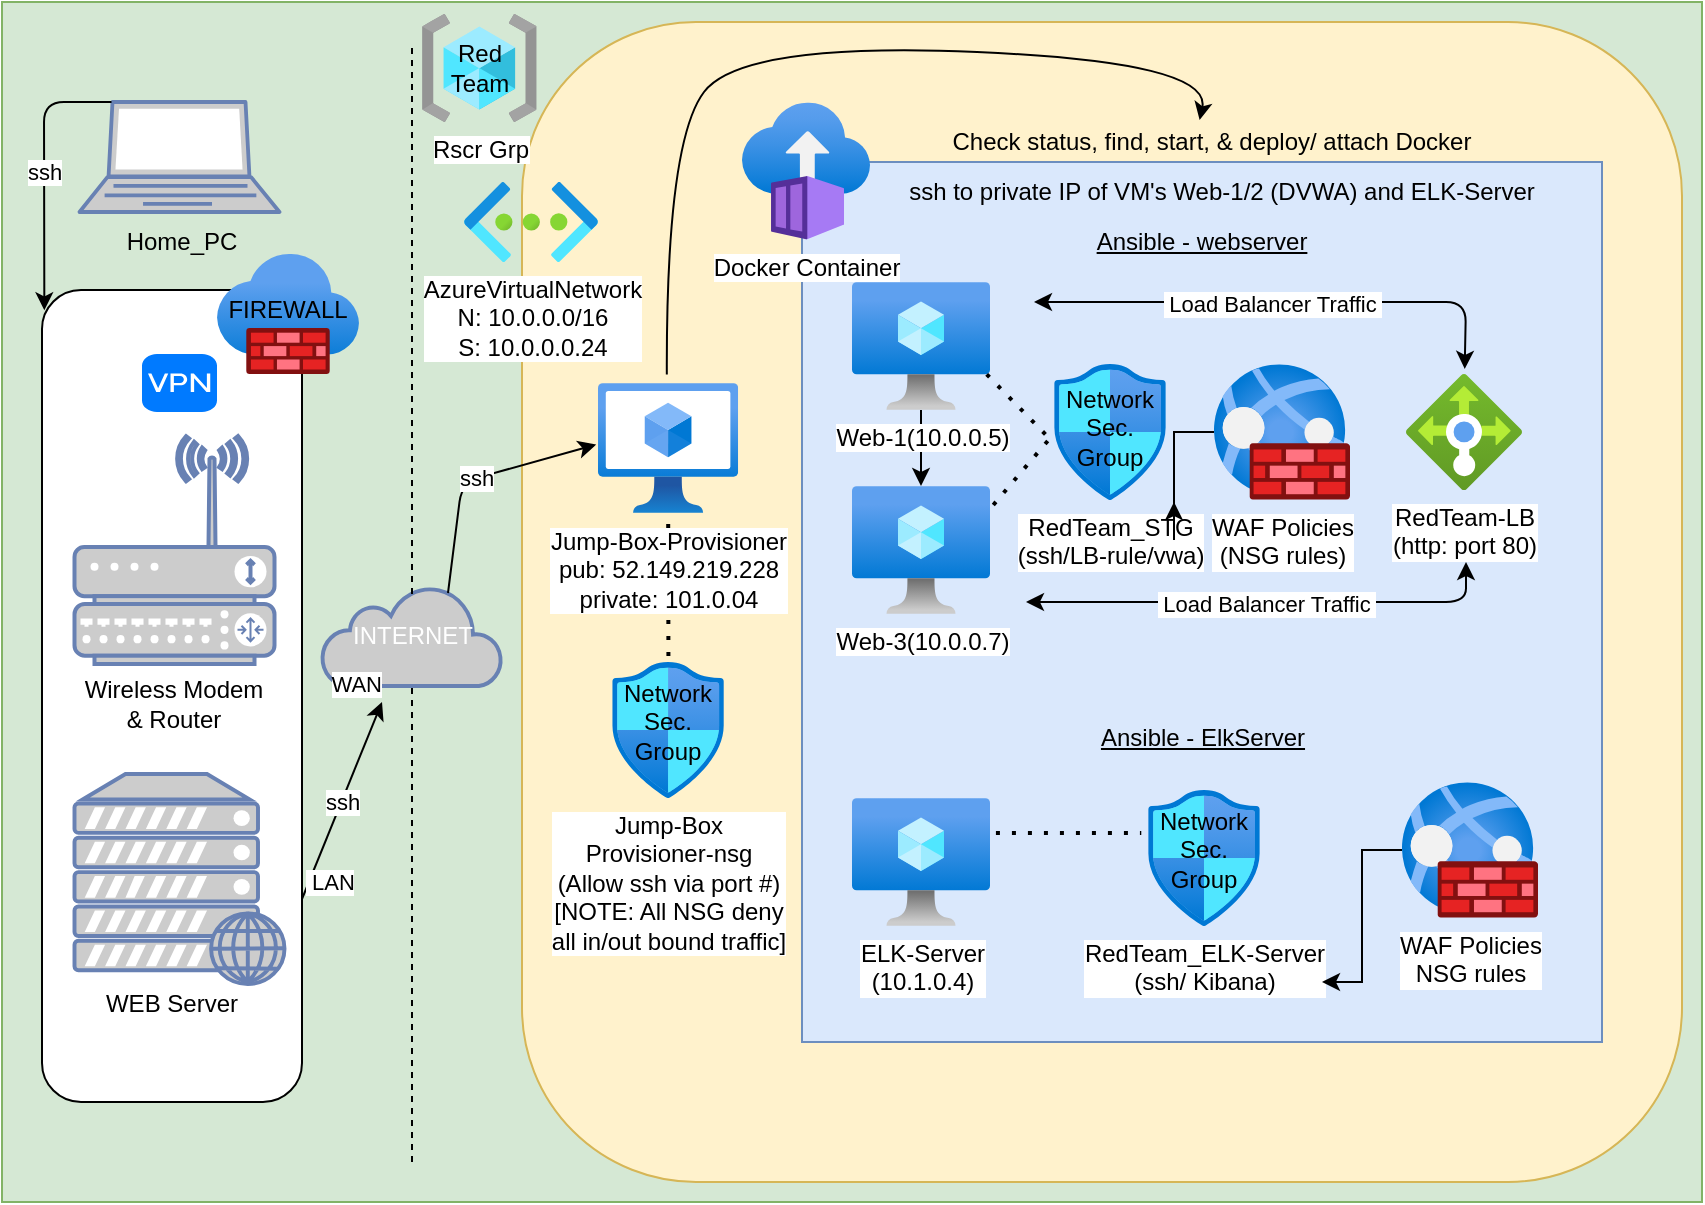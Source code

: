 <mxfile version="14.7.0" type="device"><diagram id="2kGimZRVvBUuZWDzqwAG" name="Page-1"><mxGraphModel dx="1730" dy="967" grid="1" gridSize="10" guides="1" tooltips="1" connect="1" arrows="1" fold="1" page="1" pageScale="1" pageWidth="850" pageHeight="1100" math="0" shadow="0"><root><mxCell id="0"/><mxCell id="1" parent="0"/><mxCell id="JhXVLetUhXBSrf8rdq8o-39" value="" style="rounded=0;whiteSpace=wrap;html=1;labelBackgroundColor=none;fillColor=#d5e8d4;strokeColor=#82b366;" parent="1" vertex="1"><mxGeometry width="850" height="600" as="geometry"/></mxCell><mxCell id="JhXVLetUhXBSrf8rdq8o-36" value="" style="rounded=1;whiteSpace=wrap;html=1;labelBackgroundColor=none;labelBorderColor=none;fillColor=#fff2cc;strokeColor=#d6b656;" parent="1" vertex="1"><mxGeometry x="260" y="10" width="580" height="580" as="geometry"/></mxCell><mxCell id="JhXVLetUhXBSrf8rdq8o-38" value="" style="rounded=0;whiteSpace=wrap;html=1;labelBackgroundColor=none;fillColor=#dae8fc;strokeColor=#6c8ebf;" parent="1" vertex="1"><mxGeometry x="400" y="80" width="400" height="440" as="geometry"/></mxCell><mxCell id="JhXVLetUhXBSrf8rdq8o-28" value="" style="rounded=1;whiteSpace=wrap;html=1;" parent="1" vertex="1"><mxGeometry x="20" y="144" width="130" height="406" as="geometry"/></mxCell><mxCell id="JhXVLetUhXBSrf8rdq8o-73" value="" style="edgeStyle=orthogonalEdgeStyle;rounded=0;orthogonalLoop=1;jettySize=auto;html=1;" parent="1" source="JhXVLetUhXBSrf8rdq8o-3" target="JhXVLetUhXBSrf8rdq8o-4" edge="1"><mxGeometry relative="1" as="geometry"/></mxCell><mxCell id="JhXVLetUhXBSrf8rdq8o-3" value="Web-1(10.0.0.5)" style="aspect=fixed;html=1;points=[];align=center;image;fontSize=12;image=img/lib/azure2/compute/Virtual_Machine.svg;" parent="1" vertex="1"><mxGeometry x="425" y="140" width="69" height="64" as="geometry"/></mxCell><mxCell id="JhXVLetUhXBSrf8rdq8o-4" value="Web-3(10.0.0.7)" style="aspect=fixed;html=1;points=[];align=center;image;fontSize=12;image=img/lib/azure2/compute/Virtual_Machine.svg;" parent="1" vertex="1"><mxGeometry x="425" y="242" width="69" height="64" as="geometry"/></mxCell><mxCell id="JhXVLetUhXBSrf8rdq8o-5" value="ELK-Server&lt;br&gt;(10.1.0.4)" style="aspect=fixed;html=1;points=[];align=center;image;fontSize=12;image=img/lib/azure2/compute/Virtual_Machine.svg;" parent="1" vertex="1"><mxGeometry x="425" y="398" width="69" height="64" as="geometry"/></mxCell><mxCell id="JhXVLetUhXBSrf8rdq8o-6" value="Docker Container" style="aspect=fixed;html=1;points=[];align=center;image;fontSize=12;image=img/lib/azure2/containers/Container_Instances.svg;labelBackgroundColor=#ffffff;" parent="1" vertex="1"><mxGeometry x="370" y="50" width="64" height="69" as="geometry"/></mxCell><mxCell id="JhXVLetUhXBSrf8rdq8o-8" value="" style="aspect=fixed;html=1;points=[];align=center;image;fontSize=12;image=img/lib/azure2/networking/Firewalls.svg;" parent="1" vertex="1"><mxGeometry x="107.5" y="126" width="71" height="60" as="geometry"/></mxCell><mxCell id="JhXVLetUhXBSrf8rdq8o-9" value="RedTeam_ELK-Server&lt;br&gt;(ssh/ Kibana)" style="aspect=fixed;html=1;points=[];align=center;image;fontSize=12;image=img/lib/azure2/networking/Network_Security_Groups.svg;" parent="1" vertex="1"><mxGeometry x="573" y="394" width="56.0" height="68" as="geometry"/></mxCell><mxCell id="JhXVLetUhXBSrf8rdq8o-10" value="RedTeam-LB&lt;br&gt;(http: port 80)" style="aspect=fixed;html=1;points=[];align=center;image;fontSize=12;image=img/lib/azure2/networking/Load_Balancers.svg;" parent="1" vertex="1"><mxGeometry x="702" y="186" width="58" height="58" as="geometry"/></mxCell><mxCell id="JhXVLetUhXBSrf8rdq8o-11" value="Jump-Box&lt;br&gt;Provisioner-nsg&lt;br&gt;(Allow ssh via port #)&lt;br&gt;[NOTE: All NSG deny&lt;br&gt;all in/out bound traffic]" style="aspect=fixed;html=1;points=[];align=center;image;fontSize=12;image=img/lib/azure2/networking/Network_Security_Groups.svg;" parent="1" vertex="1"><mxGeometry x="305.04" y="330" width="56.0" height="68" as="geometry"/></mxCell><mxCell id="JhXVLetUhXBSrf8rdq8o-12" value="RedTeam_STG&lt;br&gt;(ssh/LB-rule/vwa)" style="aspect=fixed;html=1;points=[];align=center;image;fontSize=12;image=img/lib/azure2/networking/Network_Security_Groups.svg;" parent="1" vertex="1"><mxGeometry x="526" y="181" width="56.0" height="68" as="geometry"/></mxCell><mxCell id="JhXVLetUhXBSrf8rdq8o-13" value="AzureVirtualNetwork&lt;br&gt;N: 10.0.0.0/16&lt;br&gt;S: 10.0.0.0.24" style="aspect=fixed;html=1;points=[];align=center;image;fontSize=12;image=img/lib/azure2/networking/Virtual_Networks.svg;" parent="1" vertex="1"><mxGeometry x="231.0" y="90" width="67" height="40" as="geometry"/></mxCell><mxCell id="JhXVLetUhXBSrf8rdq8o-14" value="" style="fontColor=#0066CC;verticalAlign=top;verticalLabelPosition=bottom;labelPosition=center;align=center;html=1;outlineConnect=0;fillColor=#CCCCCC;strokeColor=#6881B3;gradientColor=none;gradientDirection=north;strokeWidth=2;shape=mxgraph.networks.laptop;" parent="1" vertex="1"><mxGeometry x="38.75" y="50" width="100" height="55" as="geometry"/></mxCell><mxCell id="JhXVLetUhXBSrf8rdq8o-15" value="" style="fontColor=#0066CC;verticalAlign=top;verticalLabelPosition=bottom;labelPosition=center;align=center;html=1;outlineConnect=0;fillColor=#CCCCCC;strokeColor=#6881B3;gradientColor=none;gradientDirection=north;strokeWidth=2;shape=mxgraph.networks.wireless_modem;" parent="1" vertex="1"><mxGeometry x="36.25" y="217" width="100" height="84" as="geometry"/></mxCell><mxCell id="JhXVLetUhXBSrf8rdq8o-16" value="" style="fontColor=#0066CC;verticalAlign=top;verticalLabelPosition=bottom;labelPosition=center;align=center;html=1;outlineConnect=0;fillColor=#CCCCCC;strokeColor=#6881B3;gradientColor=none;gradientDirection=north;strokeWidth=2;shape=mxgraph.networks.router;" parent="1" vertex="1"><mxGeometry x="36.25" y="301" width="100" height="30" as="geometry"/></mxCell><mxCell id="JhXVLetUhXBSrf8rdq8o-17" value="" style="fontColor=#0066CC;verticalAlign=top;verticalLabelPosition=bottom;labelPosition=center;align=center;html=1;outlineConnect=0;fillColor=#CCCCCC;strokeColor=#6881B3;gradientColor=none;gradientDirection=north;strokeWidth=2;shape=mxgraph.networks.web_server;" parent="1" vertex="1"><mxGeometry x="36.25" y="386" width="105" height="105" as="geometry"/></mxCell><mxCell id="JhXVLetUhXBSrf8rdq8o-19" value="INTERNET" style="html=1;outlineConnect=0;fillColor=#CCCCCC;strokeColor=#6881B3;gradientColor=none;gradientDirection=north;strokeWidth=2;shape=mxgraph.networks.cloud;fontColor=#ffffff;" parent="1" vertex="1"><mxGeometry x="160" y="292" width="90" height="50" as="geometry"/></mxCell><mxCell id="JhXVLetUhXBSrf8rdq8o-20" value="Home_PC&lt;br&gt;" style="text;html=1;strokeColor=none;fillColor=none;align=center;verticalAlign=middle;whiteSpace=wrap;rounded=0;" parent="1" vertex="1"><mxGeometry x="70" y="110" width="40" height="20" as="geometry"/></mxCell><mxCell id="JhXVLetUhXBSrf8rdq8o-22" value="Wireless Modem &amp;amp; Router&lt;br&gt;" style="text;html=1;strokeColor=none;fillColor=none;align=center;verticalAlign=middle;whiteSpace=wrap;rounded=0;" parent="1" vertex="1"><mxGeometry x="36.25" y="341" width="100" height="20" as="geometry"/></mxCell><mxCell id="JhXVLetUhXBSrf8rdq8o-24" value="" style="html=1;strokeWidth=1;shadow=0;dashed=0;shape=mxgraph.ios7.misc.vpn;fillColor=#007AFF;strokeColor=none;buttonText=;strokeColor2=#222222;fontColor=#222222;fontSize=8;verticalLabelPosition=bottom;verticalAlign=top;align=center;" parent="1" vertex="1"><mxGeometry x="70" y="176" width="37.5" height="29" as="geometry"/></mxCell><mxCell id="JhXVLetUhXBSrf8rdq8o-25" value="WEB Server" style="text;html=1;strokeColor=none;fillColor=none;align=center;verticalAlign=middle;whiteSpace=wrap;rounded=0;" parent="1" vertex="1"><mxGeometry x="50" y="491" width="70" height="20" as="geometry"/></mxCell><mxCell id="JhXVLetUhXBSrf8rdq8o-79" value="" style="edgeStyle=orthogonalEdgeStyle;rounded=0;orthogonalLoop=1;jettySize=auto;html=1;" parent="1" source="JhXVLetUhXBSrf8rdq8o-26" edge="1"><mxGeometry relative="1" as="geometry"><mxPoint x="660" y="490" as="targetPoint"/><Array as="points"><mxPoint x="680" y="424"/><mxPoint x="680" y="490"/></Array></mxGeometry></mxCell><mxCell id="JhXVLetUhXBSrf8rdq8o-26" value="WAF Policies&lt;br&gt;NSG rules" style="aspect=fixed;html=1;points=[];align=center;image;fontSize=12;image=img/lib/azure2/networking/Web_Application_Firewall_Policies_WAF.svg;" parent="1" vertex="1"><mxGeometry x="700" y="390" width="68" height="68" as="geometry"/></mxCell><mxCell id="JhXVLetUhXBSrf8rdq8o-29" value="FIREWALL" style="text;html=1;strokeColor=none;fillColor=none;align=center;verticalAlign=middle;whiteSpace=wrap;rounded=0;" parent="1" vertex="1"><mxGeometry x="123" y="144" width="40" height="20" as="geometry"/></mxCell><mxCell id="JhXVLetUhXBSrf8rdq8o-30" value="" style="endArrow=none;dashed=1;html=1;exitX=0.5;exitY=0.08;exitDx=0;exitDy=0;exitPerimeter=0;" parent="1" source="JhXVLetUhXBSrf8rdq8o-19" edge="1"><mxGeometry width="50" height="50" relative="1" as="geometry"><mxPoint x="450" y="320" as="sourcePoint"/><mxPoint x="205" y="20" as="targetPoint"/></mxGeometry></mxCell><mxCell id="JhXVLetUhXBSrf8rdq8o-31" value="" style="endArrow=none;dashed=1;html=1;entryX=0.5;entryY=1;entryDx=0;entryDy=0;entryPerimeter=0;" parent="1" target="JhXVLetUhXBSrf8rdq8o-19" edge="1"><mxGeometry width="50" height="50" relative="1" as="geometry"><mxPoint x="205" y="580" as="sourcePoint"/><mxPoint x="500" y="360" as="targetPoint"/></mxGeometry></mxCell><mxCell id="JhXVLetUhXBSrf8rdq8o-33" value="Rscr Grp" style="aspect=fixed;html=1;points=[];align=center;image;fontSize=12;image=img/lib/azure2/general/Resource_Groups.svg;" parent="1" vertex="1"><mxGeometry x="210" y="6" width="57.38" height="54" as="geometry"/></mxCell><mxCell id="JhXVLetUhXBSrf8rdq8o-34" value="Red&lt;br&gt;Team" style="text;html=1;strokeColor=none;fillColor=none;align=center;verticalAlign=middle;whiteSpace=wrap;rounded=0;" parent="1" vertex="1"><mxGeometry x="218.69" y="23" width="40" height="20" as="geometry"/></mxCell><mxCell id="JhXVLetUhXBSrf8rdq8o-80" value="" style="edgeStyle=orthogonalEdgeStyle;rounded=0;orthogonalLoop=1;jettySize=auto;html=1;" parent="1" source="JhXVLetUhXBSrf8rdq8o-35" edge="1"><mxGeometry relative="1" as="geometry"><mxPoint x="586" y="250" as="targetPoint"/></mxGeometry></mxCell><mxCell id="JhXVLetUhXBSrf8rdq8o-35" value="WAF Policies&lt;br&gt;(NSG rules)" style="aspect=fixed;html=1;points=[];align=center;image;fontSize=12;image=img/lib/azure2/networking/Web_Application_Firewall_Policies_WAF.svg;" parent="1" vertex="1"><mxGeometry x="606" y="181" width="68" height="68" as="geometry"/></mxCell><mxCell id="JhXVLetUhXBSrf8rdq8o-40" value="Ansible - webserver" style="text;html=1;strokeColor=none;fillColor=none;align=center;verticalAlign=middle;whiteSpace=wrap;rounded=0;labelBackgroundColor=none;fontStyle=4" parent="1" vertex="1"><mxGeometry x="545" y="110" width="110" height="20" as="geometry"/></mxCell><mxCell id="JhXVLetUhXBSrf8rdq8o-42" value="Ansible - ElkServer" style="text;html=1;strokeColor=none;fillColor=none;align=center;verticalAlign=middle;whiteSpace=wrap;rounded=0;labelBackgroundColor=none;fontStyle=4" parent="1" vertex="1"><mxGeometry x="546.75" y="358" width="106.5" height="20" as="geometry"/></mxCell><mxCell id="JhXVLetUhXBSrf8rdq8o-43" value="Network&lt;br&gt;Sec. Group" style="text;html=1;strokeColor=none;fillColor=none;align=center;verticalAlign=middle;whiteSpace=wrap;rounded=0;labelBackgroundColor=none;" parent="1" vertex="1"><mxGeometry x="581" y="414" width="40" height="20" as="geometry"/></mxCell><mxCell id="JhXVLetUhXBSrf8rdq8o-45" value="Network&lt;br&gt;Sec. Group" style="text;html=1;strokeColor=none;fillColor=none;align=center;verticalAlign=middle;whiteSpace=wrap;rounded=0;labelBackgroundColor=none;" parent="1" vertex="1"><mxGeometry x="313.04" y="350" width="40" height="20" as="geometry"/></mxCell><mxCell id="JhXVLetUhXBSrf8rdq8o-46" value="Network&lt;br&gt;Sec. Group" style="text;html=1;strokeColor=none;fillColor=none;align=center;verticalAlign=middle;whiteSpace=wrap;rounded=0;labelBackgroundColor=none;" parent="1" vertex="1"><mxGeometry x="534" y="203" width="40" height="20" as="geometry"/></mxCell><mxCell id="JhXVLetUhXBSrf8rdq8o-49" value="" style="endArrow=classic;startArrow=classic;html=1;" parent="1" edge="1"><mxGeometry width="50" height="50" relative="1" as="geometry"><mxPoint x="732" y="280" as="sourcePoint"/><mxPoint x="512" y="300" as="targetPoint"/><Array as="points"><mxPoint x="732" y="300"/></Array></mxGeometry></mxCell><mxCell id="JhXVLetUhXBSrf8rdq8o-53" value="&amp;nbsp;Load Balancer Traffic&amp;nbsp;" style="edgeLabel;html=1;align=center;verticalAlign=middle;resizable=0;points=[];" parent="JhXVLetUhXBSrf8rdq8o-49" vertex="1" connectable="0"><mxGeometry x="0.002" y="1" relative="1" as="geometry"><mxPoint as="offset"/></mxGeometry></mxCell><mxCell id="JhXVLetUhXBSrf8rdq8o-50" value="" style="endArrow=classic;startArrow=classic;html=1;entryX=0.506;entryY=-0.044;entryDx=0;entryDy=0;entryPerimeter=0;" parent="1" target="JhXVLetUhXBSrf8rdq8o-10" edge="1"><mxGeometry width="50" height="50" relative="1" as="geometry"><mxPoint x="516" y="150" as="sourcePoint"/><mxPoint x="766" y="140" as="targetPoint"/><Array as="points"><mxPoint x="732" y="150"/></Array></mxGeometry></mxCell><mxCell id="JhXVLetUhXBSrf8rdq8o-52" value="&amp;nbsp;Load Balancer Traffic&amp;nbsp;" style="edgeLabel;html=1;align=center;verticalAlign=middle;resizable=0;points=[];" parent="JhXVLetUhXBSrf8rdq8o-50" vertex="1" connectable="0"><mxGeometry x="-0.046" y="-1" relative="1" as="geometry"><mxPoint as="offset"/></mxGeometry></mxCell><mxCell id="JhXVLetUhXBSrf8rdq8o-54" value="" style="endArrow=classic;html=1;entryX=0.009;entryY=0.025;entryDx=0;entryDy=0;entryPerimeter=0;exitX=0.16;exitY=0;exitDx=0;exitDy=0;exitPerimeter=0;" parent="1" source="JhXVLetUhXBSrf8rdq8o-14" target="JhXVLetUhXBSrf8rdq8o-28" edge="1"><mxGeometry relative="1" as="geometry"><mxPoint x="20" y="164" as="sourcePoint"/><mxPoint x="120" y="164" as="targetPoint"/><Array as="points"><mxPoint x="21" y="50"/></Array></mxGeometry></mxCell><mxCell id="JhXVLetUhXBSrf8rdq8o-55" value="ssh" style="edgeLabel;resizable=0;html=1;align=center;verticalAlign=middle;" parent="JhXVLetUhXBSrf8rdq8o-54" connectable="0" vertex="1"><mxGeometry relative="1" as="geometry"/></mxCell><mxCell id="JhXVLetUhXBSrf8rdq8o-61" value="" style="endArrow=classic;html=1;exitX=1;exitY=0.75;exitDx=0;exitDy=0;" parent="1" source="JhXVLetUhXBSrf8rdq8o-28" edge="1"><mxGeometry relative="1" as="geometry"><mxPoint x="160" y="462" as="sourcePoint"/><mxPoint x="190" y="350" as="targetPoint"/></mxGeometry></mxCell><mxCell id="JhXVLetUhXBSrf8rdq8o-62" value="ssh" style="edgeLabel;resizable=0;html=1;align=center;verticalAlign=middle;" parent="JhXVLetUhXBSrf8rdq8o-61" connectable="0" vertex="1"><mxGeometry relative="1" as="geometry"/></mxCell><mxCell id="JhXVLetUhXBSrf8rdq8o-63" value="&amp;nbsp;LAN" style="edgeLabel;resizable=0;html=1;align=left;verticalAlign=bottom;" parent="JhXVLetUhXBSrf8rdq8o-61" connectable="0" vertex="1"><mxGeometry x="-1" relative="1" as="geometry"/></mxCell><mxCell id="JhXVLetUhXBSrf8rdq8o-64" value="WAN" style="edgeLabel;resizable=0;html=1;align=right;verticalAlign=bottom;" parent="JhXVLetUhXBSrf8rdq8o-61" connectable="0" vertex="1"><mxGeometry x="1" relative="1" as="geometry"/></mxCell><mxCell id="JhXVLetUhXBSrf8rdq8o-66" value="" style="endArrow=classic;html=1;entryX=-0.013;entryY=0.474;entryDx=0;entryDy=0;entryPerimeter=0;exitX=0.7;exitY=0.07;exitDx=0;exitDy=0;exitPerimeter=0;" parent="1" source="JhXVLetUhXBSrf8rdq8o-19" target="JhXVLetUhXBSrf8rdq8o-2" edge="1"><mxGeometry relative="1" as="geometry"><mxPoint x="155" y="230" as="sourcePoint"/><mxPoint x="255" y="230" as="targetPoint"/><Array as="points"><mxPoint x="230" y="240"/></Array></mxGeometry></mxCell><mxCell id="JhXVLetUhXBSrf8rdq8o-67" value="ssh" style="edgeLabel;resizable=0;html=1;align=center;verticalAlign=middle;" parent="JhXVLetUhXBSrf8rdq8o-66" connectable="0" vertex="1"><mxGeometry relative="1" as="geometry"/></mxCell><mxCell id="JhXVLetUhXBSrf8rdq8o-69" value="" style="endArrow=none;dashed=1;html=1;dashPattern=1 3;strokeWidth=2;exitX=0.503;exitY=-0.044;exitDx=0;exitDy=0;exitPerimeter=0;" parent="1" source="JhXVLetUhXBSrf8rdq8o-11" target="JhXVLetUhXBSrf8rdq8o-2" edge="1"><mxGeometry width="50" height="50" relative="1" as="geometry"><mxPoint x="490" y="310" as="sourcePoint"/><mxPoint x="540" y="260" as="targetPoint"/><Array as="points"/></mxGeometry></mxCell><mxCell id="JhXVLetUhXBSrf8rdq8o-2" value="Jump-Box-Provisioner&lt;br&gt;pub: 52.149.219.228&lt;br&gt;private: 101.0.04" style="aspect=fixed;html=1;points=[];align=center;image;fontSize=12;image=img/lib/azure2/compute/Virtual_Machines_Classic.svg;" parent="1" vertex="1"><mxGeometry x="298" y="190.5" width="70.08" height="65" as="geometry"/></mxCell><mxCell id="JhXVLetUhXBSrf8rdq8o-70" value="Check status, find, start, &amp;amp; deploy/ attach Docker" style="text;html=1;strokeColor=none;fillColor=none;align=center;verticalAlign=middle;whiteSpace=wrap;rounded=0;labelBackgroundColor=none;" parent="1" vertex="1"><mxGeometry x="450" y="60" width="310" height="20" as="geometry"/></mxCell><mxCell id="JhXVLetUhXBSrf8rdq8o-71" value="" style="curved=1;endArrow=classic;html=1;exitX=0.491;exitY=-0.066;exitDx=0;exitDy=0;exitPerimeter=0;entryX=0.48;entryY=-0.05;entryDx=0;entryDy=0;entryPerimeter=0;" parent="1" source="JhXVLetUhXBSrf8rdq8o-2" target="JhXVLetUhXBSrf8rdq8o-70" edge="1"><mxGeometry width="50" height="50" relative="1" as="geometry"><mxPoint x="311.04" y="90" as="sourcePoint"/><mxPoint x="600" y="30" as="targetPoint"/><Array as="points"><mxPoint x="332" y="70"/><mxPoint x="370" y="20"/><mxPoint x="605" y="30"/></Array></mxGeometry></mxCell><mxCell id="JhXVLetUhXBSrf8rdq8o-72" value="ssh to private IP of VM's Web-1/2 (DVWA) and ELK-Server" style="text;html=1;strokeColor=none;fillColor=none;align=center;verticalAlign=middle;whiteSpace=wrap;rounded=0;labelBackgroundColor=none;" parent="1" vertex="1"><mxGeometry x="450" y="85" width="320" height="20" as="geometry"/></mxCell><mxCell id="JhXVLetUhXBSrf8rdq8o-74" value="" style="endArrow=none;dashed=1;html=1;dashPattern=1 3;strokeWidth=2;entryX=-0.065;entryY=0.527;entryDx=0;entryDy=0;entryPerimeter=0;exitX=0.976;exitY=0.721;exitDx=0;exitDy=0;exitPerimeter=0;" parent="1" source="JhXVLetUhXBSrf8rdq8o-3" target="JhXVLetUhXBSrf8rdq8o-12" edge="1"><mxGeometry width="50" height="50" relative="1" as="geometry"><mxPoint x="370" y="320" as="sourcePoint"/><mxPoint x="420" y="270" as="targetPoint"/></mxGeometry></mxCell><mxCell id="JhXVLetUhXBSrf8rdq8o-75" value="" style="endArrow=none;dashed=1;html=1;dashPattern=1 3;strokeWidth=2;entryX=-0.006;entryY=0.517;entryDx=0;entryDy=0;entryPerimeter=0;exitX=1.024;exitY=0.148;exitDx=0;exitDy=0;exitPerimeter=0;" parent="1" source="JhXVLetUhXBSrf8rdq8o-4" target="JhXVLetUhXBSrf8rdq8o-12" edge="1"><mxGeometry width="50" height="50" relative="1" as="geometry"><mxPoint x="500" y="250" as="sourcePoint"/><mxPoint x="534" y="223" as="targetPoint"/></mxGeometry></mxCell><mxCell id="JhXVLetUhXBSrf8rdq8o-77" value="" style="endArrow=none;dashed=1;html=1;dashPattern=1 3;strokeWidth=2;entryX=-0.06;entryY=0.316;entryDx=0;entryDy=0;entryPerimeter=0;exitX=1.043;exitY=0.273;exitDx=0;exitDy=0;exitPerimeter=0;" parent="1" source="JhXVLetUhXBSrf8rdq8o-5" target="JhXVLetUhXBSrf8rdq8o-9" edge="1"><mxGeometry width="50" height="50" relative="1" as="geometry"><mxPoint x="496.75" y="428" as="sourcePoint"/><mxPoint x="546.75" y="378" as="targetPoint"/></mxGeometry></mxCell></root></mxGraphModel></diagram></mxfile>